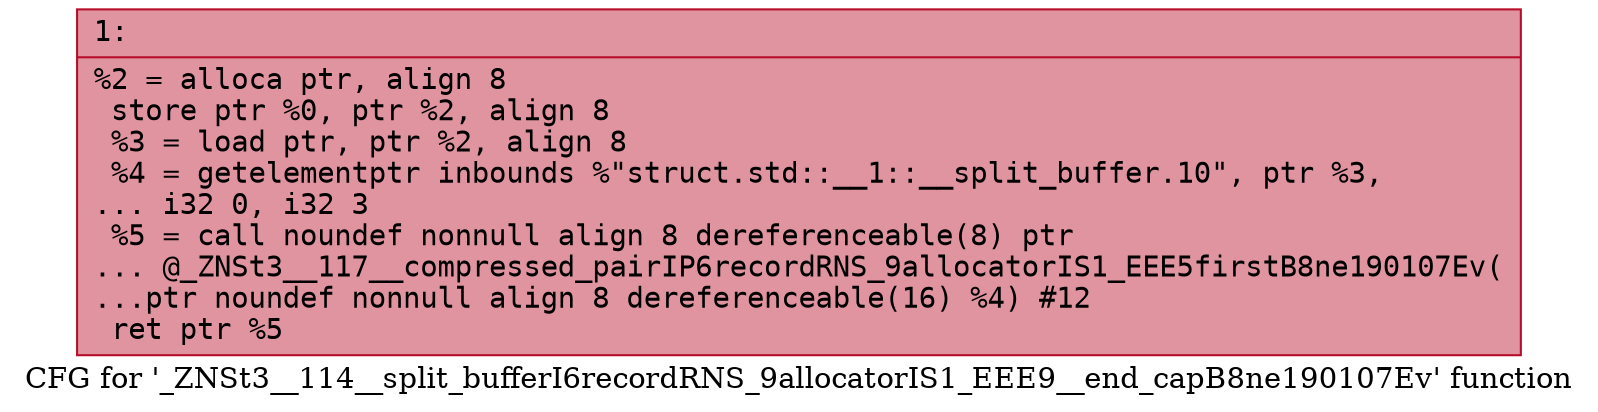 digraph "CFG for '_ZNSt3__114__split_bufferI6recordRNS_9allocatorIS1_EEE9__end_capB8ne190107Ev' function" {
	label="CFG for '_ZNSt3__114__split_bufferI6recordRNS_9allocatorIS1_EEE9__end_capB8ne190107Ev' function";

	Node0x600001763ca0 [shape=record,color="#b70d28ff", style=filled, fillcolor="#b70d2870" fontname="Courier",label="{1:\l|  %2 = alloca ptr, align 8\l  store ptr %0, ptr %2, align 8\l  %3 = load ptr, ptr %2, align 8\l  %4 = getelementptr inbounds %\"struct.std::__1::__split_buffer.10\", ptr %3,\l... i32 0, i32 3\l  %5 = call noundef nonnull align 8 dereferenceable(8) ptr\l... @_ZNSt3__117__compressed_pairIP6recordRNS_9allocatorIS1_EEE5firstB8ne190107Ev(\l...ptr noundef nonnull align 8 dereferenceable(16) %4) #12\l  ret ptr %5\l}"];
}
